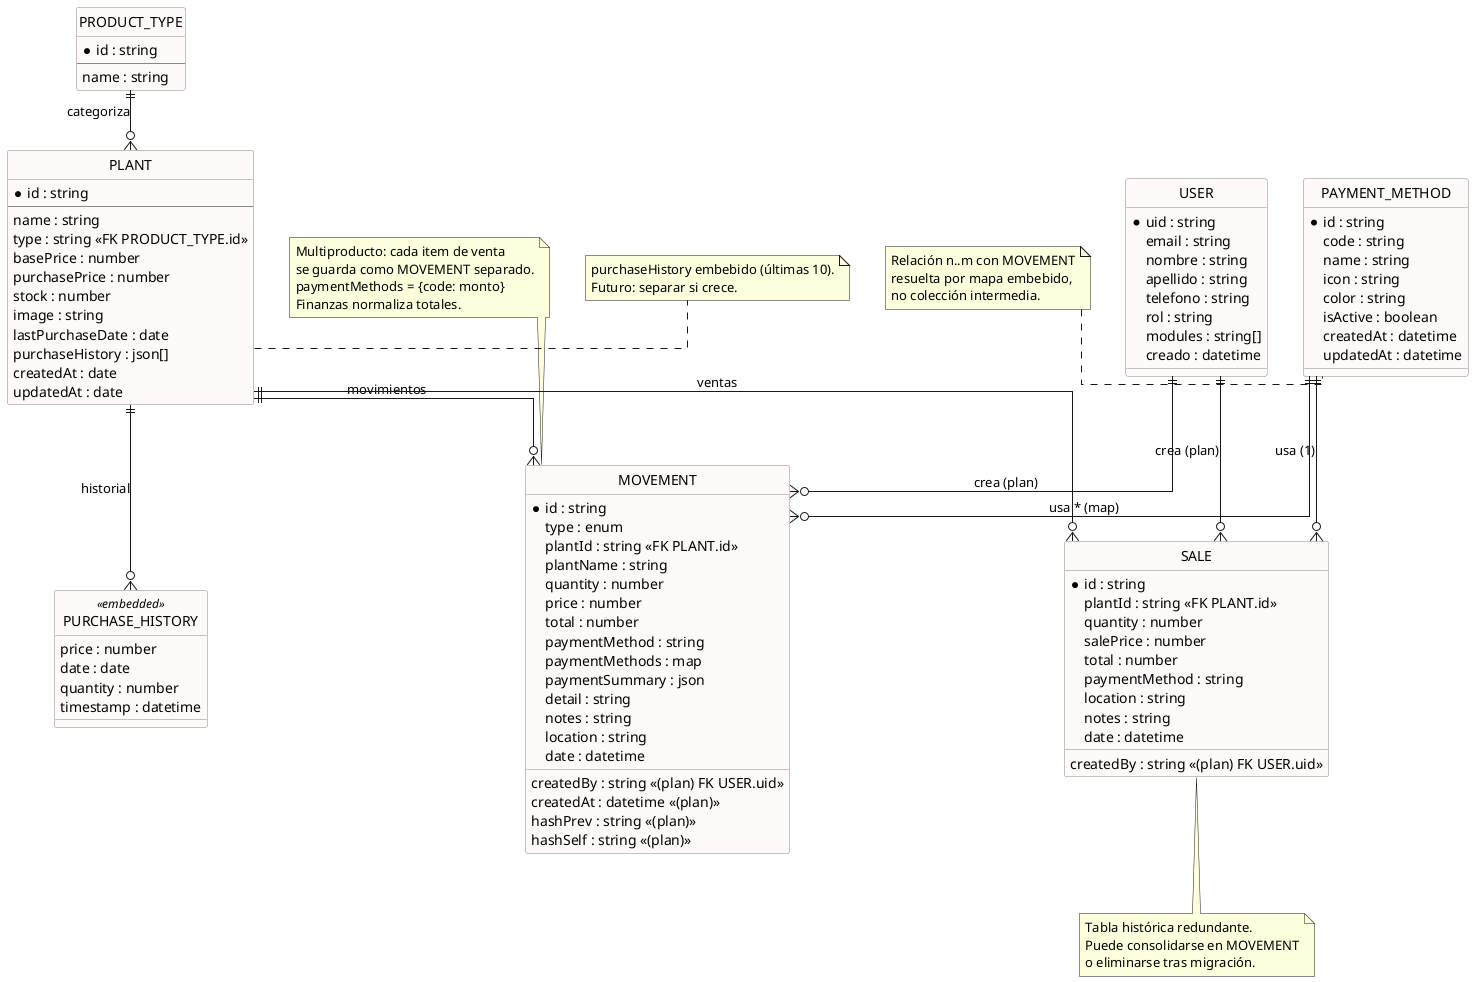 @startuml DER
hide circle
skinparam linetype ortho
skinparam class {
  BackgroundColor Snow
  BorderColor #888
}

entity PRODUCT_TYPE {
  *id : string
  --
  name : string
}

entity PLANT {
  *id : string
  --
  name : string
  type : string <<FK PRODUCT_TYPE.id>>
  basePrice : number
  purchasePrice : number
  stock : number
  image : string
  lastPurchaseDate : date
  purchaseHistory : json[]
  createdAt : date
  updatedAt : date
}

entity MOVEMENT {
  *id : string
  type : enum
  plantId : string <<FK PLANT.id>>
  plantName : string
  quantity : number
  price : number
  total : number
  paymentMethod : string
  paymentMethods : map
  paymentSummary : json
  detail : string
  notes : string
  location : string
  date : datetime
  createdBy : string <<(plan) FK USER.uid>>
  createdAt : datetime <<(plan)>>
  hashPrev : string <<(plan)>>
  hashSelf : string <<(plan)>>
}

entity SALE {
  *id : string
  plantId : string <<FK PLANT.id>>
  quantity : number
  salePrice : number
  total : number
  paymentMethod : string
  location : string
  notes : string
  date : datetime
  createdBy : string <<(plan) FK USER.uid>>
}

entity PAYMENT_METHOD {
  *id : string
  code : string
  name : string
  icon : string
  color : string
  isActive : boolean
  createdAt : datetime
  updatedAt : datetime
}

entity USER {
  *uid : string
  email : string
  nombre : string
  apellido : string
  telefono : string
  rol : string
  modules : string[]
  creado : datetime
}

entity PURCHASE_HISTORY <<embedded>> {
  price : number
  date : date
  quantity : number
  timestamp : datetime
}

PRODUCT_TYPE ||--o{ PLANT : categoriza
PLANT ||--o{ MOVEMENT : movimientos
PLANT ||--o{ SALE : ventas
USER ||--o{ MOVEMENT : "crea (plan)"
USER ||--o{ SALE : "crea (plan)"
PAYMENT_METHOD ||--o{ MOVEMENT : "usa * (map)"
PAYMENT_METHOD ||--o{ SALE : "usa (1)"
PLANT ||--o{ PURCHASE_HISTORY : historial

note top of MOVEMENT
Multiproducto: cada item de venta
se guarda como MOVEMENT separado.
paymentMethods = {code: monto}
Finanzas normaliza totales.
end note

note right of PLANT
purchaseHistory embebido (últimas 10).
Futuro: separar si crece.
end note

note bottom of SALE
Tabla histórica redundante.
Puede consolidarse en MOVEMENT
o eliminarse tras migración.
end note

note left of PAYMENT_METHOD
Relación n..m con MOVEMENT
resuelta por mapa embebido,
no colección intermedia.
end note

@enduml
